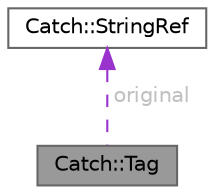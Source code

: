 digraph "Catch::Tag"
{
 // LATEX_PDF_SIZE
  bgcolor="transparent";
  edge [fontname=Helvetica,fontsize=10,labelfontname=Helvetica,labelfontsize=10];
  node [fontname=Helvetica,fontsize=10,shape=box,height=0.2,width=0.4];
  Node1 [id="Node000001",label="Catch::Tag",height=0.2,width=0.4,color="gray40", fillcolor="grey60", style="filled", fontcolor="black",tooltip=" "];
  Node2 -> Node1 [id="edge2_Node000001_Node000002",dir="back",color="darkorchid3",style="dashed",tooltip=" ",label=" original",fontcolor="grey" ];
  Node2 [id="Node000002",label="Catch::StringRef",height=0.2,width=0.4,color="gray40", fillcolor="white", style="filled",URL="$classCatch_1_1StringRef.html",tooltip=" "];
}
